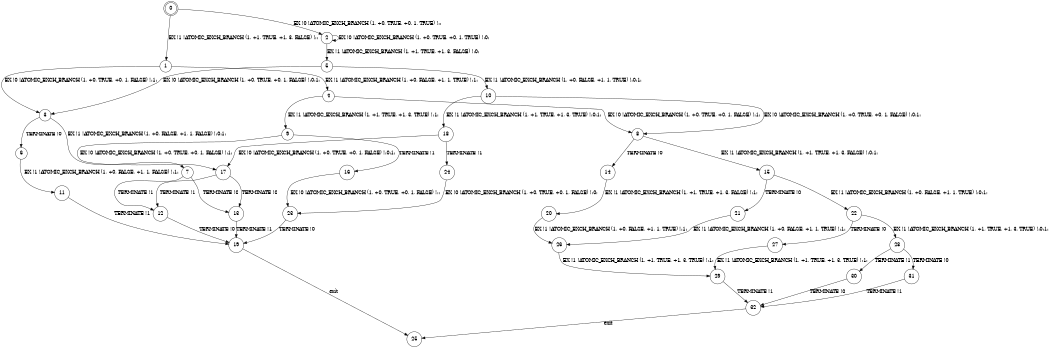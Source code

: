 digraph BCG {
size = "7, 10.5";
center = TRUE;
node [shape = circle];
0 [peripheries = 2];
0 -> 1 [label = "EX !1 !ATOMIC_EXCH_BRANCH (1, +1, TRUE, +1, 3, FALSE) !::"];
0 -> 2 [label = "EX !0 !ATOMIC_EXCH_BRANCH (1, +0, TRUE, +0, 1, TRUE) !::"];
1 -> 3 [label = "EX !0 !ATOMIC_EXCH_BRANCH (1, +0, TRUE, +0, 1, FALSE) !:1:"];
1 -> 4 [label = "EX !1 !ATOMIC_EXCH_BRANCH (1, +0, FALSE, +1, 1, TRUE) !:1:"];
2 -> 5 [label = "EX !1 !ATOMIC_EXCH_BRANCH (1, +1, TRUE, +1, 3, FALSE) !:0:"];
2 -> 2 [label = "EX !0 !ATOMIC_EXCH_BRANCH (1, +0, TRUE, +0, 1, TRUE) !:0:"];
3 -> 6 [label = "TERMINATE !0"];
3 -> 7 [label = "EX !1 !ATOMIC_EXCH_BRANCH (1, +0, FALSE, +1, 1, FALSE) !:0:1:"];
4 -> 8 [label = "EX !0 !ATOMIC_EXCH_BRANCH (1, +0, TRUE, +0, 1, FALSE) !:1:"];
4 -> 9 [label = "EX !1 !ATOMIC_EXCH_BRANCH (1, +1, TRUE, +1, 3, TRUE) !:1:"];
5 -> 10 [label = "EX !1 !ATOMIC_EXCH_BRANCH (1, +0, FALSE, +1, 1, TRUE) !:0:1:"];
5 -> 3 [label = "EX !0 !ATOMIC_EXCH_BRANCH (1, +0, TRUE, +0, 1, FALSE) !:0:1:"];
6 -> 11 [label = "EX !1 !ATOMIC_EXCH_BRANCH (1, +0, FALSE, +1, 1, FALSE) !:1:"];
7 -> 12 [label = "TERMINATE !1"];
7 -> 13 [label = "TERMINATE !0"];
8 -> 14 [label = "TERMINATE !0"];
8 -> 15 [label = "EX !1 !ATOMIC_EXCH_BRANCH (1, +1, TRUE, +1, 3, FALSE) !:0:1:"];
9 -> 16 [label = "TERMINATE !1"];
9 -> 17 [label = "EX !0 !ATOMIC_EXCH_BRANCH (1, +0, TRUE, +0, 1, FALSE) !:1:"];
10 -> 18 [label = "EX !1 !ATOMIC_EXCH_BRANCH (1, +1, TRUE, +1, 3, TRUE) !:0:1:"];
10 -> 8 [label = "EX !0 !ATOMIC_EXCH_BRANCH (1, +0, TRUE, +0, 1, FALSE) !:0:1:"];
11 -> 19 [label = "TERMINATE !1"];
12 -> 19 [label = "TERMINATE !0"];
13 -> 19 [label = "TERMINATE !1"];
14 -> 20 [label = "EX !1 !ATOMIC_EXCH_BRANCH (1, +1, TRUE, +1, 3, FALSE) !:1:"];
15 -> 21 [label = "TERMINATE !0"];
15 -> 22 [label = "EX !1 !ATOMIC_EXCH_BRANCH (1, +0, FALSE, +1, 1, TRUE) !:0:1:"];
16 -> 23 [label = "EX !0 !ATOMIC_EXCH_BRANCH (1, +0, TRUE, +0, 1, FALSE) !::"];
17 -> 12 [label = "TERMINATE !1"];
17 -> 13 [label = "TERMINATE !0"];
18 -> 24 [label = "TERMINATE !1"];
18 -> 17 [label = "EX !0 !ATOMIC_EXCH_BRANCH (1, +0, TRUE, +0, 1, FALSE) !:0:1:"];
19 -> 25 [label = "exit"];
20 -> 26 [label = "EX !1 !ATOMIC_EXCH_BRANCH (1, +0, FALSE, +1, 1, TRUE) !:1:"];
21 -> 26 [label = "EX !1 !ATOMIC_EXCH_BRANCH (1, +0, FALSE, +1, 1, TRUE) !:1:"];
22 -> 27 [label = "TERMINATE !0"];
22 -> 28 [label = "EX !1 !ATOMIC_EXCH_BRANCH (1, +1, TRUE, +1, 3, TRUE) !:0:1:"];
23 -> 19 [label = "TERMINATE !0"];
24 -> 23 [label = "EX !0 !ATOMIC_EXCH_BRANCH (1, +0, TRUE, +0, 1, FALSE) !:0:"];
26 -> 29 [label = "EX !1 !ATOMIC_EXCH_BRANCH (1, +1, TRUE, +1, 3, TRUE) !:1:"];
27 -> 29 [label = "EX !1 !ATOMIC_EXCH_BRANCH (1, +1, TRUE, +1, 3, TRUE) !:1:"];
28 -> 30 [label = "TERMINATE !1"];
28 -> 31 [label = "TERMINATE !0"];
29 -> 32 [label = "TERMINATE !1"];
30 -> 32 [label = "TERMINATE !0"];
31 -> 32 [label = "TERMINATE !1"];
32 -> 25 [label = "exit"];
}
